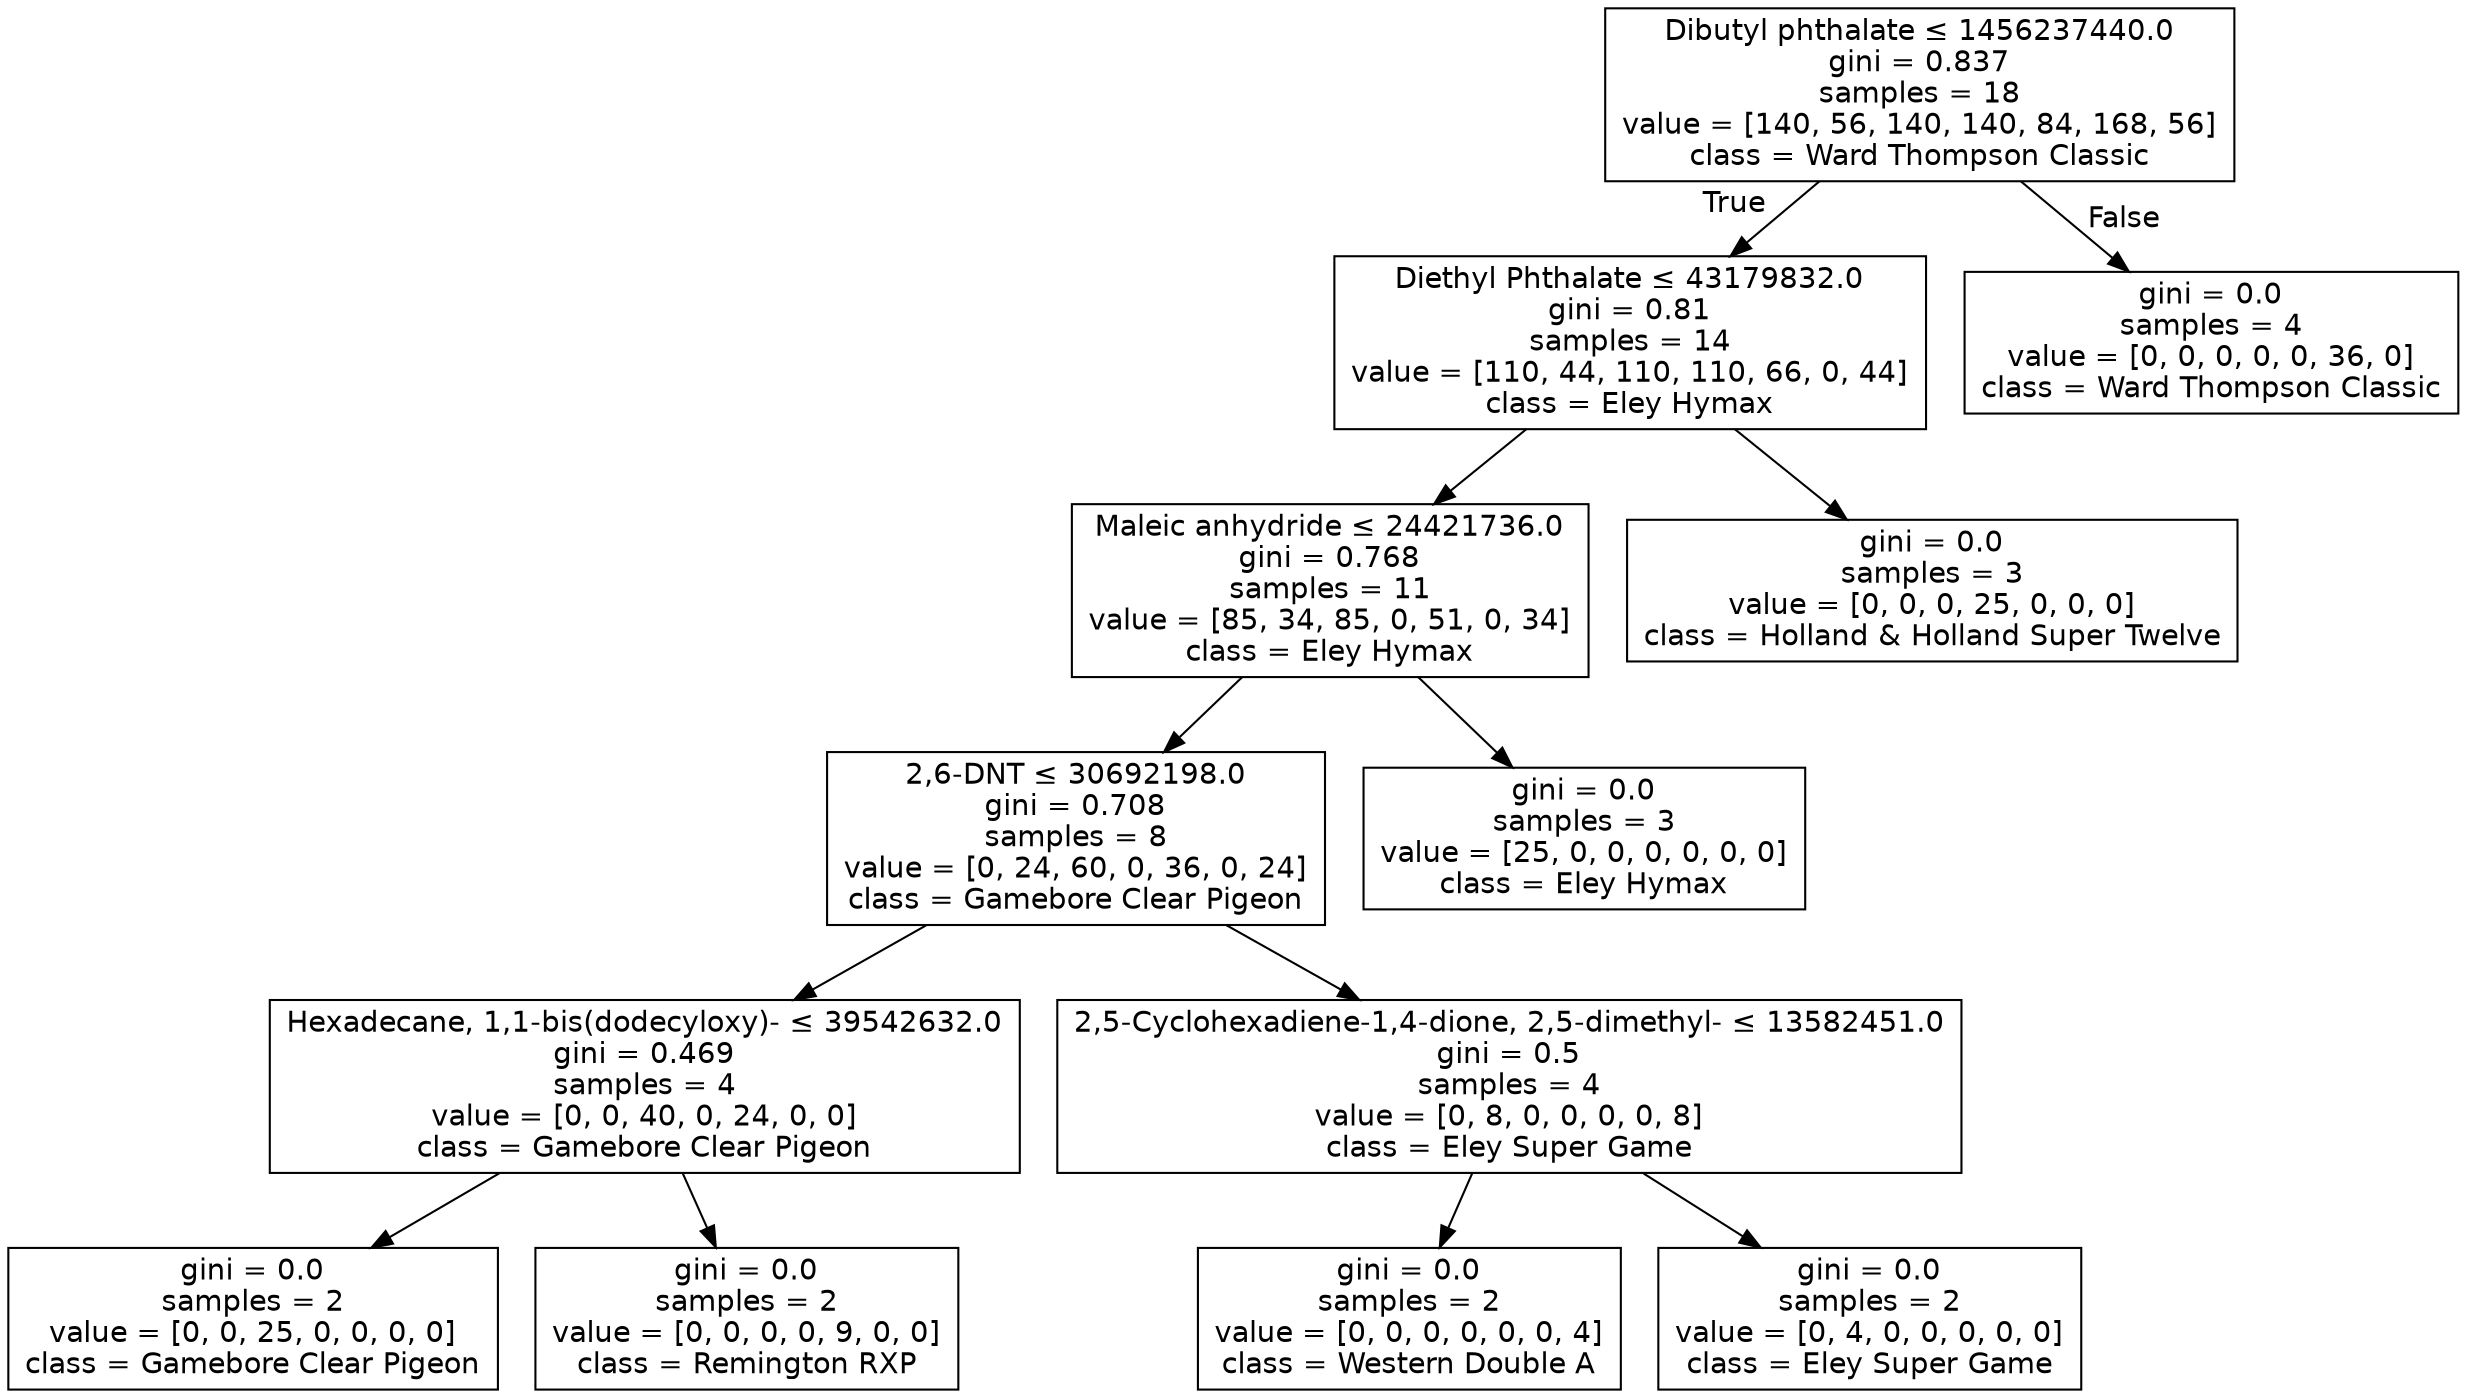 digraph Tree {
node [shape=box, fontname="helvetica"] ;
edge [fontname="helvetica"] ;
0 [label=<Dibutyl phthalate &le; 1456237440.0<br/>gini = 0.837<br/>samples = 18<br/>value = [140, 56, 140, 140, 84, 168, 56]<br/>class = Ward Thompson Classic>] ;
1 [label=<Diethyl Phthalate &le; 43179832.0<br/>gini = 0.81<br/>samples = 14<br/>value = [110, 44, 110, 110, 66, 0, 44]<br/>class = Eley Hymax>] ;
0 -> 1 [labeldistance=2.5, labelangle=45, headlabel="True"] ;
2 [label=<Maleic anhydride &le; 24421736.0<br/>gini = 0.768<br/>samples = 11<br/>value = [85, 34, 85, 0, 51, 0, 34]<br/>class = Eley Hymax>] ;
1 -> 2 ;
3 [label=<2,6-DNT &le; 30692198.0<br/>gini = 0.708<br/>samples = 8<br/>value = [0, 24, 60, 0, 36, 0, 24]<br/>class = Gamebore Clear Pigeon>] ;
2 -> 3 ;
4 [label=<Hexadecane, 1,1-bis(dodecyloxy)- &le; 39542632.0<br/>gini = 0.469<br/>samples = 4<br/>value = [0, 0, 40, 0, 24, 0, 0]<br/>class = Gamebore Clear Pigeon>] ;
3 -> 4 ;
5 [label=<gini = 0.0<br/>samples = 2<br/>value = [0, 0, 25, 0, 0, 0, 0]<br/>class = Gamebore Clear Pigeon>] ;
4 -> 5 ;
6 [label=<gini = 0.0<br/>samples = 2<br/>value = [0, 0, 0, 0, 9, 0, 0]<br/>class = Remington RXP>] ;
4 -> 6 ;
7 [label=<2,5-Cyclohexadiene-1,4-dione, 2,5-dimethyl- &le; 13582451.0<br/>gini = 0.5<br/>samples = 4<br/>value = [0, 8, 0, 0, 0, 0, 8]<br/>class = Eley Super Game>] ;
3 -> 7 ;
8 [label=<gini = 0.0<br/>samples = 2<br/>value = [0, 0, 0, 0, 0, 0, 4]<br/>class = Western Double A>] ;
7 -> 8 ;
9 [label=<gini = 0.0<br/>samples = 2<br/>value = [0, 4, 0, 0, 0, 0, 0]<br/>class = Eley Super Game>] ;
7 -> 9 ;
10 [label=<gini = 0.0<br/>samples = 3<br/>value = [25, 0, 0, 0, 0, 0, 0]<br/>class = Eley Hymax>] ;
2 -> 10 ;
11 [label=<gini = 0.0<br/>samples = 3<br/>value = [0, 0, 0, 25, 0, 0, 0]<br/>class = Holland &amp; Holland Super Twelve>] ;
1 -> 11 ;
12 [label=<gini = 0.0<br/>samples = 4<br/>value = [0, 0, 0, 0, 0, 36, 0]<br/>class = Ward Thompson Classic>] ;
0 -> 12 [labeldistance=2.5, labelangle=-45, headlabel="False"] ;
}
